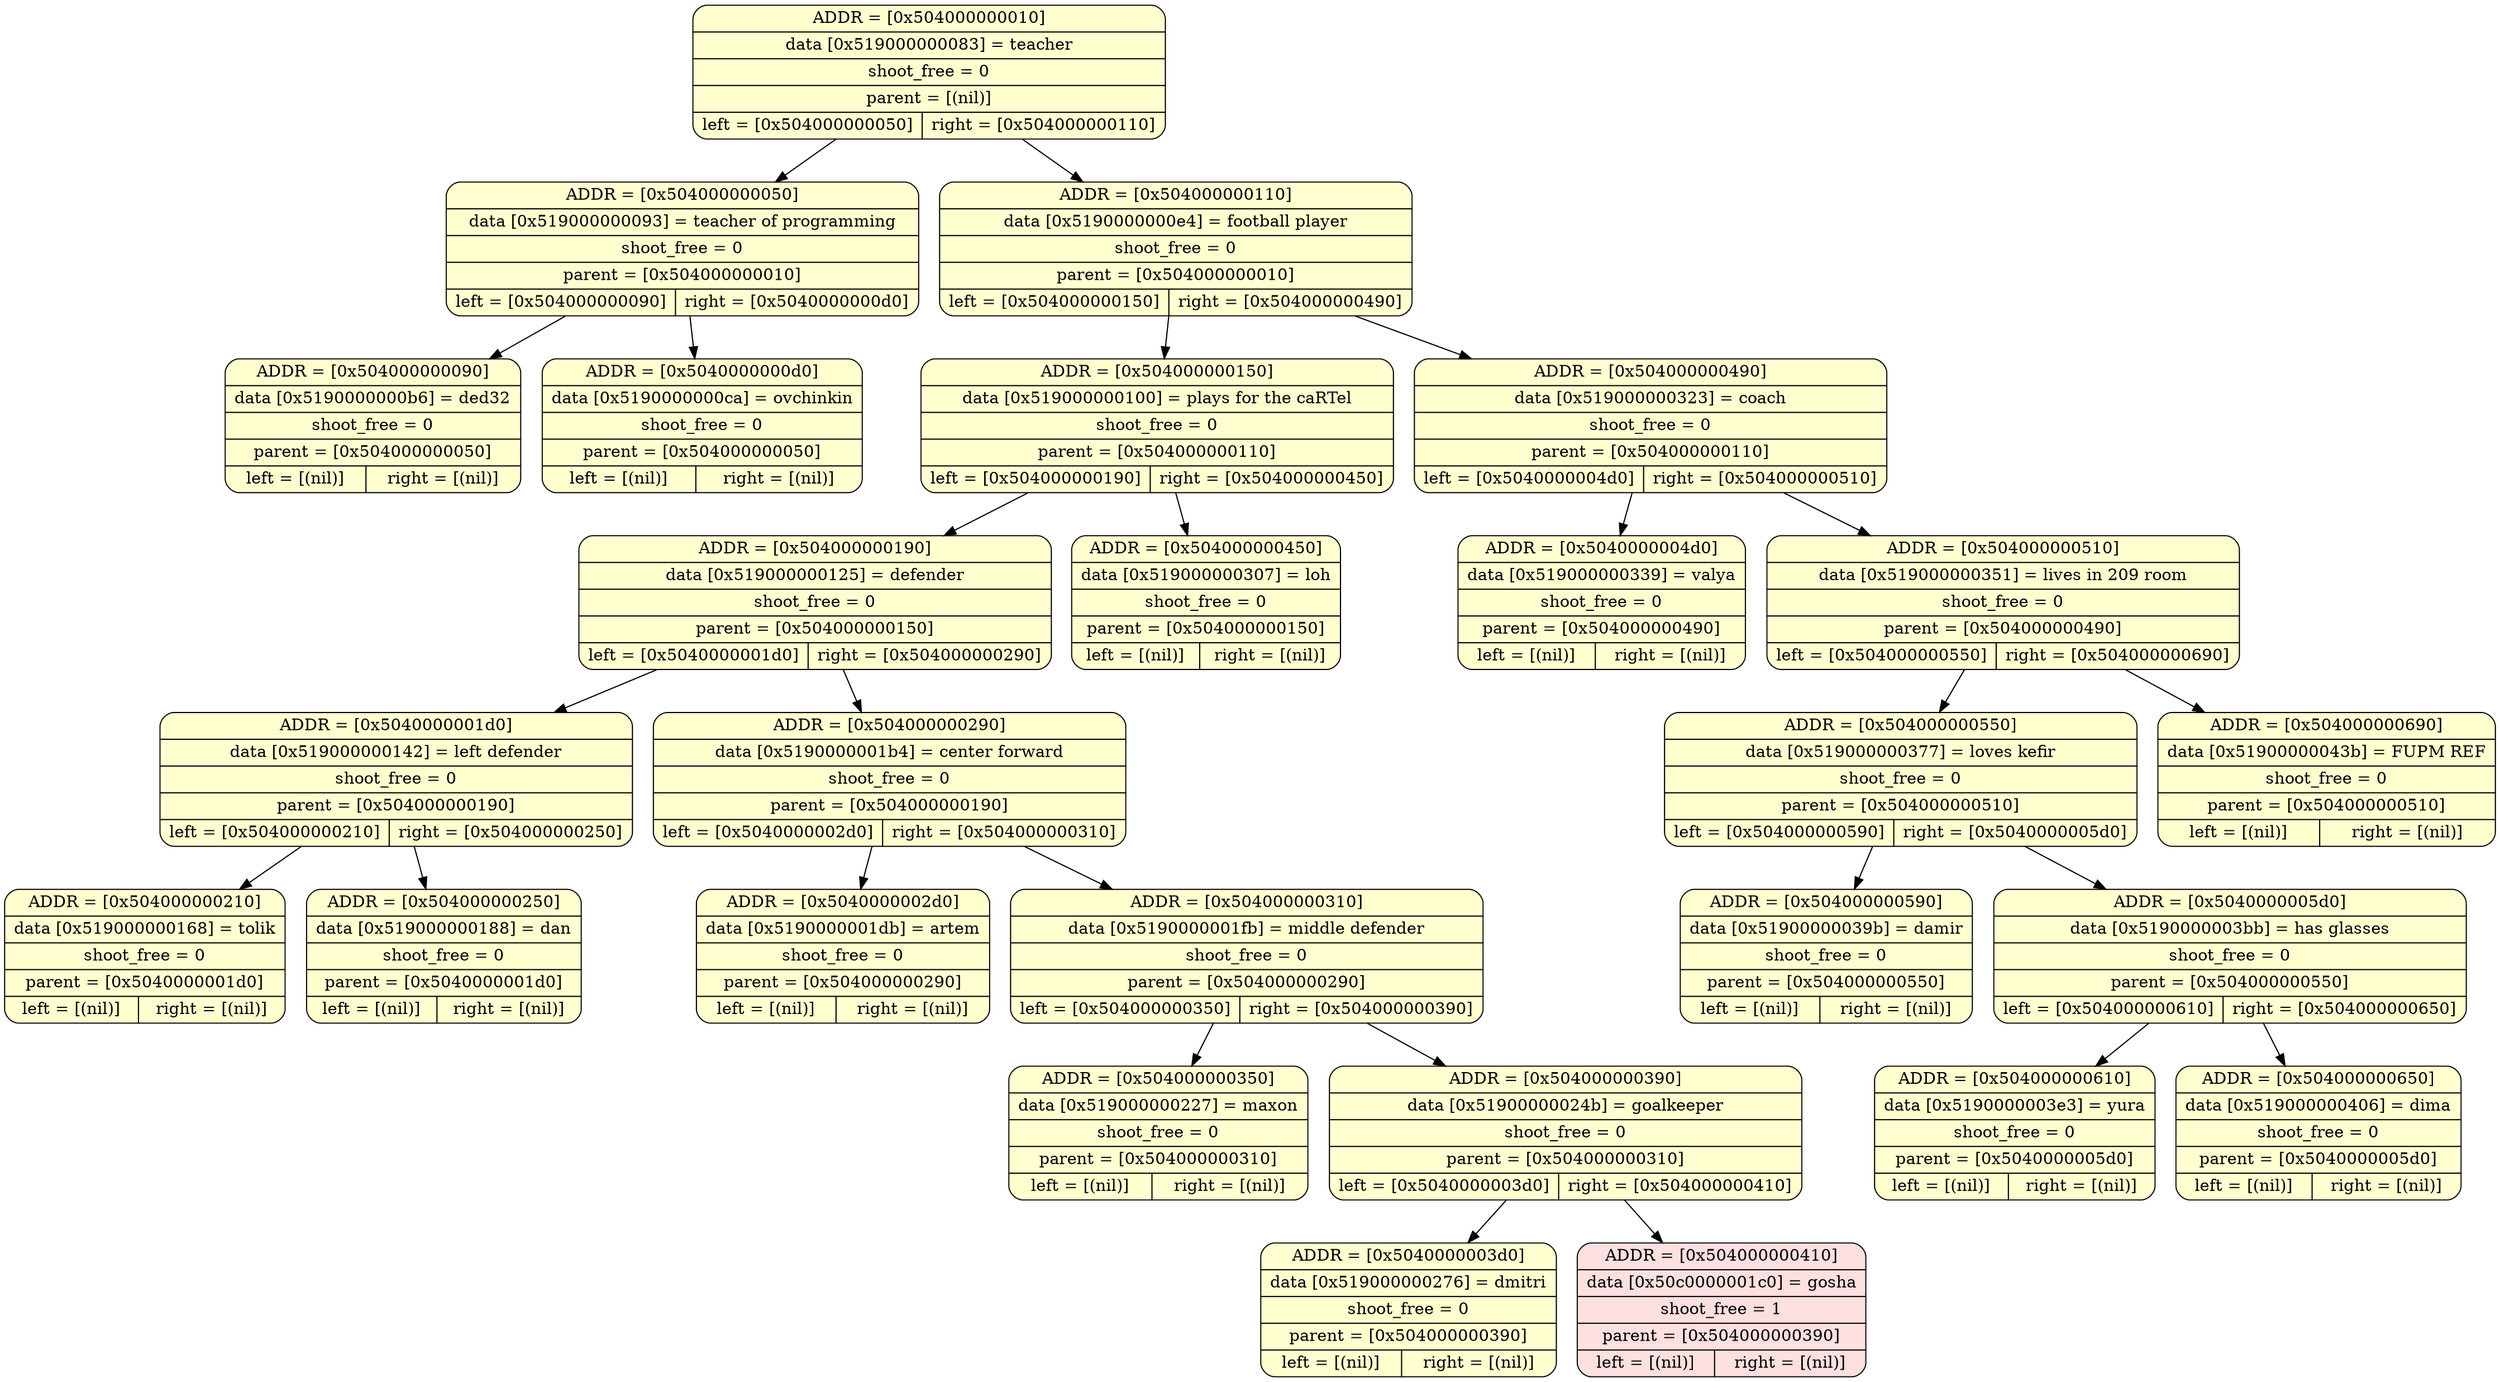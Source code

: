 digraph
{
bgcolor="transparent"
node0x504000000010 [shape=Mrecord; label = " { ADDR = [0x504000000010] | data [0x519000000083] = teacher | shoot_free = 0 | parent = [(nil)] | { left = [0x504000000050] | right = [0x504000000110] } }"; style = filled; fillcolor = "#FFFFD0"];
node0x504000000010 -> node0x504000000050
;node0x504000000010 -> node0x504000000110
;node0x504000000050 [shape=Mrecord; label = " { ADDR = [0x504000000050] | data [0x519000000093] = teacher of programming | shoot_free = 0 | parent = [0x504000000010] | { left = [0x504000000090] | right = [0x5040000000d0] } }"; style = filled; fillcolor = "#FFFFD0"];
node0x504000000050 -> node0x504000000090
;node0x504000000050 -> node0x5040000000d0
;node0x504000000090 [shape=Mrecord; label = " { ADDR = [0x504000000090] | data [0x5190000000b6] = ded32 | shoot_free = 0 | parent = [0x504000000050] | { left = [(nil)] | right = [(nil)] } }"; style = filled; fillcolor = "#FFFFD0"];
node0x5040000000d0 [shape=Mrecord; label = " { ADDR = [0x5040000000d0] | data [0x5190000000ca] = ovchinkin | shoot_free = 0 | parent = [0x504000000050] | { left = [(nil)] | right = [(nil)] } }"; style = filled; fillcolor = "#FFFFD0"];
node0x504000000110 [shape=Mrecord; label = " { ADDR = [0x504000000110] | data [0x5190000000e4] = football player | shoot_free = 0 | parent = [0x504000000010] | { left = [0x504000000150] | right = [0x504000000490] } }"; style = filled; fillcolor = "#FFFFD0"];
node0x504000000110 -> node0x504000000150
;node0x504000000110 -> node0x504000000490
;node0x504000000150 [shape=Mrecord; label = " { ADDR = [0x504000000150] | data [0x519000000100] = plays for the caRTel | shoot_free = 0 | parent = [0x504000000110] | { left = [0x504000000190] | right = [0x504000000450] } }"; style = filled; fillcolor = "#FFFFD0"];
node0x504000000150 -> node0x504000000190
;node0x504000000150 -> node0x504000000450
;node0x504000000190 [shape=Mrecord; label = " { ADDR = [0x504000000190] | data [0x519000000125] = defender | shoot_free = 0 | parent = [0x504000000150] | { left = [0x5040000001d0] | right = [0x504000000290] } }"; style = filled; fillcolor = "#FFFFD0"];
node0x504000000190 -> node0x5040000001d0
;node0x504000000190 -> node0x504000000290
;node0x5040000001d0 [shape=Mrecord; label = " { ADDR = [0x5040000001d0] | data [0x519000000142] = left defender | shoot_free = 0 | parent = [0x504000000190] | { left = [0x504000000210] | right = [0x504000000250] } }"; style = filled; fillcolor = "#FFFFD0"];
node0x5040000001d0 -> node0x504000000210
;node0x5040000001d0 -> node0x504000000250
;node0x504000000210 [shape=Mrecord; label = " { ADDR = [0x504000000210] | data [0x519000000168] = tolik | shoot_free = 0 | parent = [0x5040000001d0] | { left = [(nil)] | right = [(nil)] } }"; style = filled; fillcolor = "#FFFFD0"];
node0x504000000250 [shape=Mrecord; label = " { ADDR = [0x504000000250] | data [0x519000000188] = dan | shoot_free = 0 | parent = [0x5040000001d0] | { left = [(nil)] | right = [(nil)] } }"; style = filled; fillcolor = "#FFFFD0"];
node0x504000000290 [shape=Mrecord; label = " { ADDR = [0x504000000290] | data [0x5190000001b4] = center forward | shoot_free = 0 | parent = [0x504000000190] | { left = [0x5040000002d0] | right = [0x504000000310] } }"; style = filled; fillcolor = "#FFFFD0"];
node0x504000000290 -> node0x5040000002d0
;node0x504000000290 -> node0x504000000310
;node0x5040000002d0 [shape=Mrecord; label = " { ADDR = [0x5040000002d0] | data [0x5190000001db] = artem | shoot_free = 0 | parent = [0x504000000290] | { left = [(nil)] | right = [(nil)] } }"; style = filled; fillcolor = "#FFFFD0"];
node0x504000000310 [shape=Mrecord; label = " { ADDR = [0x504000000310] | data [0x5190000001fb] = middle defender | shoot_free = 0 | parent = [0x504000000290] | { left = [0x504000000350] | right = [0x504000000390] } }"; style = filled; fillcolor = "#FFFFD0"];
node0x504000000310 -> node0x504000000350
;node0x504000000310 -> node0x504000000390
;node0x504000000350 [shape=Mrecord; label = " { ADDR = [0x504000000350] | data [0x519000000227] = maxon | shoot_free = 0 | parent = [0x504000000310] | { left = [(nil)] | right = [(nil)] } }"; style = filled; fillcolor = "#FFFFD0"];
node0x504000000390 [shape=Mrecord; label = " { ADDR = [0x504000000390] | data [0x51900000024b] = goalkeeper | shoot_free = 0 | parent = [0x504000000310] | { left = [0x5040000003d0] | right = [0x504000000410] } }"; style = filled; fillcolor = "#FFFFD0"];
node0x504000000390 -> node0x5040000003d0
;node0x504000000390 -> node0x504000000410
;node0x5040000003d0 [shape=Mrecord; label = " { ADDR = [0x5040000003d0] | data [0x519000000276] = dmitri | shoot_free = 0 | parent = [0x504000000390] | { left = [(nil)] | right = [(nil)] } }"; style = filled; fillcolor = "#FFFFD0"];
node0x504000000410 [shape=Mrecord; label = " { ADDR = [0x504000000410] | data [0x50c0000001c0] = gosha | shoot_free = 1 | parent = [0x504000000390] | { left = [(nil)] | right = [(nil)] } }"; style = filled; fillcolor = "#FFE0E0"];
node0x504000000450 [shape=Mrecord; label = " { ADDR = [0x504000000450] | data [0x519000000307] = loh | shoot_free = 0 | parent = [0x504000000150] | { left = [(nil)] | right = [(nil)] } }"; style = filled; fillcolor = "#FFFFD0"];
node0x504000000490 [shape=Mrecord; label = " { ADDR = [0x504000000490] | data [0x519000000323] = coach | shoot_free = 0 | parent = [0x504000000110] | { left = [0x5040000004d0] | right = [0x504000000510] } }"; style = filled; fillcolor = "#FFFFD0"];
node0x504000000490 -> node0x5040000004d0
;node0x504000000490 -> node0x504000000510
;node0x5040000004d0 [shape=Mrecord; label = " { ADDR = [0x5040000004d0] | data [0x519000000339] = valya | shoot_free = 0 | parent = [0x504000000490] | { left = [(nil)] | right = [(nil)] } }"; style = filled; fillcolor = "#FFFFD0"];
node0x504000000510 [shape=Mrecord; label = " { ADDR = [0x504000000510] | data [0x519000000351] = lives in 209 room | shoot_free = 0 | parent = [0x504000000490] | { left = [0x504000000550] | right = [0x504000000690] } }"; style = filled; fillcolor = "#FFFFD0"];
node0x504000000510 -> node0x504000000550
;node0x504000000510 -> node0x504000000690
;node0x504000000550 [shape=Mrecord; label = " { ADDR = [0x504000000550] | data [0x519000000377] = loves kefir | shoot_free = 0 | parent = [0x504000000510] | { left = [0x504000000590] | right = [0x5040000005d0] } }"; style = filled; fillcolor = "#FFFFD0"];
node0x504000000550 -> node0x504000000590
;node0x504000000550 -> node0x5040000005d0
;node0x504000000590 [shape=Mrecord; label = " { ADDR = [0x504000000590] | data [0x51900000039b] = damir | shoot_free = 0 | parent = [0x504000000550] | { left = [(nil)] | right = [(nil)] } }"; style = filled; fillcolor = "#FFFFD0"];
node0x5040000005d0 [shape=Mrecord; label = " { ADDR = [0x5040000005d0] | data [0x5190000003bb] = has glasses | shoot_free = 0 | parent = [0x504000000550] | { left = [0x504000000610] | right = [0x504000000650] } }"; style = filled; fillcolor = "#FFFFD0"];
node0x5040000005d0 -> node0x504000000610
;node0x5040000005d0 -> node0x504000000650
;node0x504000000610 [shape=Mrecord; label = " { ADDR = [0x504000000610] | data [0x5190000003e3] = yura | shoot_free = 0 | parent = [0x5040000005d0] | { left = [(nil)] | right = [(nil)] } }"; style = filled; fillcolor = "#FFFFD0"];
node0x504000000650 [shape=Mrecord; label = " { ADDR = [0x504000000650] | data [0x519000000406] = dima | shoot_free = 0 | parent = [0x5040000005d0] | { left = [(nil)] | right = [(nil)] } }"; style = filled; fillcolor = "#FFFFD0"];
node0x504000000690 [shape=Mrecord; label = " { ADDR = [0x504000000690] | data [0x51900000043b] = FUPM REF | shoot_free = 0 | parent = [0x504000000510] | { left = [(nil)] | right = [(nil)] } }"; style = filled; fillcolor = "#FFFFD0"];

}
